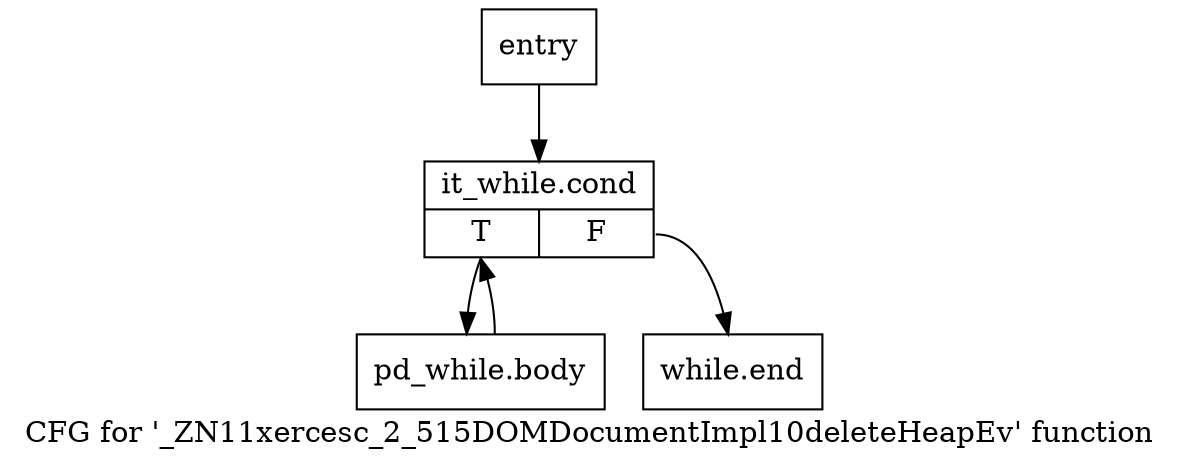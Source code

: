 digraph "CFG for '_ZN11xercesc_2_515DOMDocumentImpl10deleteHeapEv' function" {
	label="CFG for '_ZN11xercesc_2_515DOMDocumentImpl10deleteHeapEv' function";

	Node0x2930af0 [shape=record,label="{entry}"];
	Node0x2930af0 -> Node0x2930b40;
	Node0x2930b40 [shape=record,label="{it_while.cond|{<s0>T|<s1>F}}"];
	Node0x2930b40:s0 -> Node0x2930fe0;
	Node0x2930b40:s1 -> Node0x2931030;
	Node0x2930fe0 [shape=record,label="{pd_while.body}"];
	Node0x2930fe0 -> Node0x2930b40;
	Node0x2931030 [shape=record,label="{while.end}"];
}
